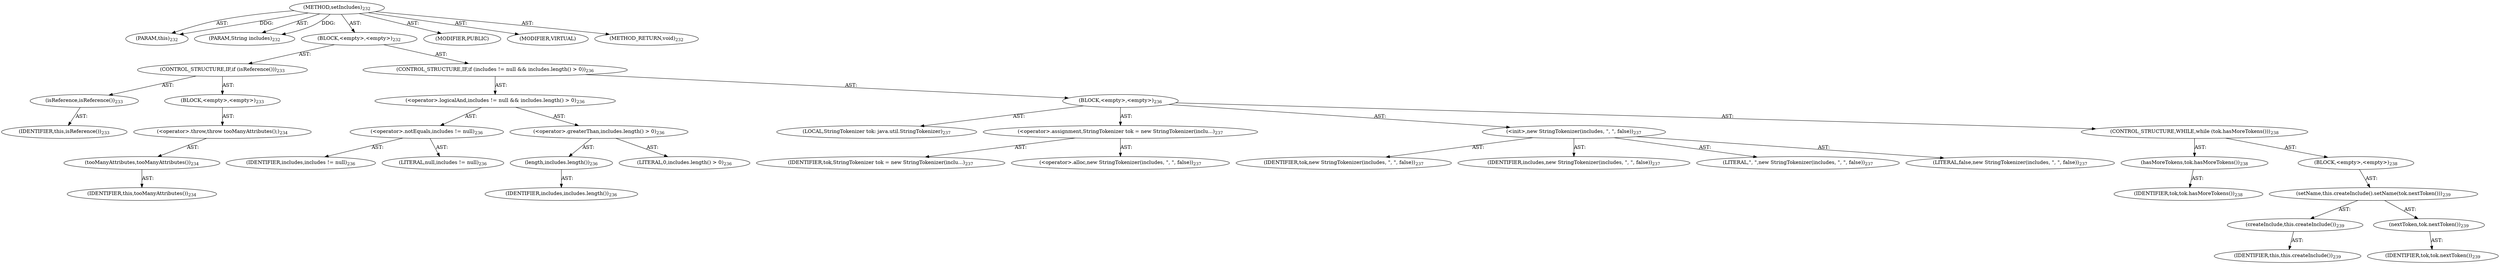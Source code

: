 digraph "setIncludes" {  
"111669149711" [label = <(METHOD,setIncludes)<SUB>232</SUB>> ]
"115964117002" [label = <(PARAM,this)<SUB>232</SUB>> ]
"115964117027" [label = <(PARAM,String includes)<SUB>232</SUB>> ]
"25769803807" [label = <(BLOCK,&lt;empty&gt;,&lt;empty&gt;)<SUB>232</SUB>> ]
"47244640272" [label = <(CONTROL_STRUCTURE,IF,if (isReference()))<SUB>233</SUB>> ]
"30064771196" [label = <(isReference,isReference())<SUB>233</SUB>> ]
"68719476759" [label = <(IDENTIFIER,this,isReference())<SUB>233</SUB>> ]
"25769803808" [label = <(BLOCK,&lt;empty&gt;,&lt;empty&gt;)<SUB>233</SUB>> ]
"30064771197" [label = <(&lt;operator&gt;.throw,throw tooManyAttributes();)<SUB>234</SUB>> ]
"30064771198" [label = <(tooManyAttributes,tooManyAttributes())<SUB>234</SUB>> ]
"68719476760" [label = <(IDENTIFIER,this,tooManyAttributes())<SUB>234</SUB>> ]
"47244640273" [label = <(CONTROL_STRUCTURE,IF,if (includes != null &amp;&amp; includes.length() &gt; 0))<SUB>236</SUB>> ]
"30064771199" [label = <(&lt;operator&gt;.logicalAnd,includes != null &amp;&amp; includes.length() &gt; 0)<SUB>236</SUB>> ]
"30064771200" [label = <(&lt;operator&gt;.notEquals,includes != null)<SUB>236</SUB>> ]
"68719476863" [label = <(IDENTIFIER,includes,includes != null)<SUB>236</SUB>> ]
"90194313237" [label = <(LITERAL,null,includes != null)<SUB>236</SUB>> ]
"30064771201" [label = <(&lt;operator&gt;.greaterThan,includes.length() &gt; 0)<SUB>236</SUB>> ]
"30064771202" [label = <(length,includes.length())<SUB>236</SUB>> ]
"68719476864" [label = <(IDENTIFIER,includes,includes.length())<SUB>236</SUB>> ]
"90194313238" [label = <(LITERAL,0,includes.length() &gt; 0)<SUB>236</SUB>> ]
"25769803809" [label = <(BLOCK,&lt;empty&gt;,&lt;empty&gt;)<SUB>236</SUB>> ]
"94489280518" [label = <(LOCAL,StringTokenizer tok: java.util.StringTokenizer)<SUB>237</SUB>> ]
"30064771203" [label = <(&lt;operator&gt;.assignment,StringTokenizer tok = new StringTokenizer(inclu...)<SUB>237</SUB>> ]
"68719476865" [label = <(IDENTIFIER,tok,StringTokenizer tok = new StringTokenizer(inclu...)<SUB>237</SUB>> ]
"30064771204" [label = <(&lt;operator&gt;.alloc,new StringTokenizer(includes, &quot;, &quot;, false))<SUB>237</SUB>> ]
"30064771205" [label = <(&lt;init&gt;,new StringTokenizer(includes, &quot;, &quot;, false))<SUB>237</SUB>> ]
"68719476866" [label = <(IDENTIFIER,tok,new StringTokenizer(includes, &quot;, &quot;, false))<SUB>237</SUB>> ]
"68719476867" [label = <(IDENTIFIER,includes,new StringTokenizer(includes, &quot;, &quot;, false))<SUB>237</SUB>> ]
"90194313239" [label = <(LITERAL,&quot;, &quot;,new StringTokenizer(includes, &quot;, &quot;, false))<SUB>237</SUB>> ]
"90194313240" [label = <(LITERAL,false,new StringTokenizer(includes, &quot;, &quot;, false))<SUB>237</SUB>> ]
"47244640274" [label = <(CONTROL_STRUCTURE,WHILE,while (tok.hasMoreTokens()))<SUB>238</SUB>> ]
"30064771206" [label = <(hasMoreTokens,tok.hasMoreTokens())<SUB>238</SUB>> ]
"68719476868" [label = <(IDENTIFIER,tok,tok.hasMoreTokens())<SUB>238</SUB>> ]
"25769803810" [label = <(BLOCK,&lt;empty&gt;,&lt;empty&gt;)<SUB>238</SUB>> ]
"30064771207" [label = <(setName,this.createInclude().setName(tok.nextToken()))<SUB>239</SUB>> ]
"30064771208" [label = <(createInclude,this.createInclude())<SUB>239</SUB>> ]
"68719476761" [label = <(IDENTIFIER,this,this.createInclude())<SUB>239</SUB>> ]
"30064771209" [label = <(nextToken,tok.nextToken())<SUB>239</SUB>> ]
"68719476869" [label = <(IDENTIFIER,tok,tok.nextToken())<SUB>239</SUB>> ]
"133143986214" [label = <(MODIFIER,PUBLIC)> ]
"133143986215" [label = <(MODIFIER,VIRTUAL)> ]
"128849018895" [label = <(METHOD_RETURN,void)<SUB>232</SUB>> ]
  "111669149711" -> "115964117002"  [ label = "AST: "] 
  "111669149711" -> "115964117027"  [ label = "AST: "] 
  "111669149711" -> "25769803807"  [ label = "AST: "] 
  "111669149711" -> "133143986214"  [ label = "AST: "] 
  "111669149711" -> "133143986215"  [ label = "AST: "] 
  "111669149711" -> "128849018895"  [ label = "AST: "] 
  "25769803807" -> "47244640272"  [ label = "AST: "] 
  "25769803807" -> "47244640273"  [ label = "AST: "] 
  "47244640272" -> "30064771196"  [ label = "AST: "] 
  "47244640272" -> "25769803808"  [ label = "AST: "] 
  "30064771196" -> "68719476759"  [ label = "AST: "] 
  "25769803808" -> "30064771197"  [ label = "AST: "] 
  "30064771197" -> "30064771198"  [ label = "AST: "] 
  "30064771198" -> "68719476760"  [ label = "AST: "] 
  "47244640273" -> "30064771199"  [ label = "AST: "] 
  "47244640273" -> "25769803809"  [ label = "AST: "] 
  "30064771199" -> "30064771200"  [ label = "AST: "] 
  "30064771199" -> "30064771201"  [ label = "AST: "] 
  "30064771200" -> "68719476863"  [ label = "AST: "] 
  "30064771200" -> "90194313237"  [ label = "AST: "] 
  "30064771201" -> "30064771202"  [ label = "AST: "] 
  "30064771201" -> "90194313238"  [ label = "AST: "] 
  "30064771202" -> "68719476864"  [ label = "AST: "] 
  "25769803809" -> "94489280518"  [ label = "AST: "] 
  "25769803809" -> "30064771203"  [ label = "AST: "] 
  "25769803809" -> "30064771205"  [ label = "AST: "] 
  "25769803809" -> "47244640274"  [ label = "AST: "] 
  "30064771203" -> "68719476865"  [ label = "AST: "] 
  "30064771203" -> "30064771204"  [ label = "AST: "] 
  "30064771205" -> "68719476866"  [ label = "AST: "] 
  "30064771205" -> "68719476867"  [ label = "AST: "] 
  "30064771205" -> "90194313239"  [ label = "AST: "] 
  "30064771205" -> "90194313240"  [ label = "AST: "] 
  "47244640274" -> "30064771206"  [ label = "AST: "] 
  "47244640274" -> "25769803810"  [ label = "AST: "] 
  "30064771206" -> "68719476868"  [ label = "AST: "] 
  "25769803810" -> "30064771207"  [ label = "AST: "] 
  "30064771207" -> "30064771208"  [ label = "AST: "] 
  "30064771207" -> "30064771209"  [ label = "AST: "] 
  "30064771208" -> "68719476761"  [ label = "AST: "] 
  "30064771209" -> "68719476869"  [ label = "AST: "] 
  "111669149711" -> "115964117002"  [ label = "DDG: "] 
  "111669149711" -> "115964117027"  [ label = "DDG: "] 
}
